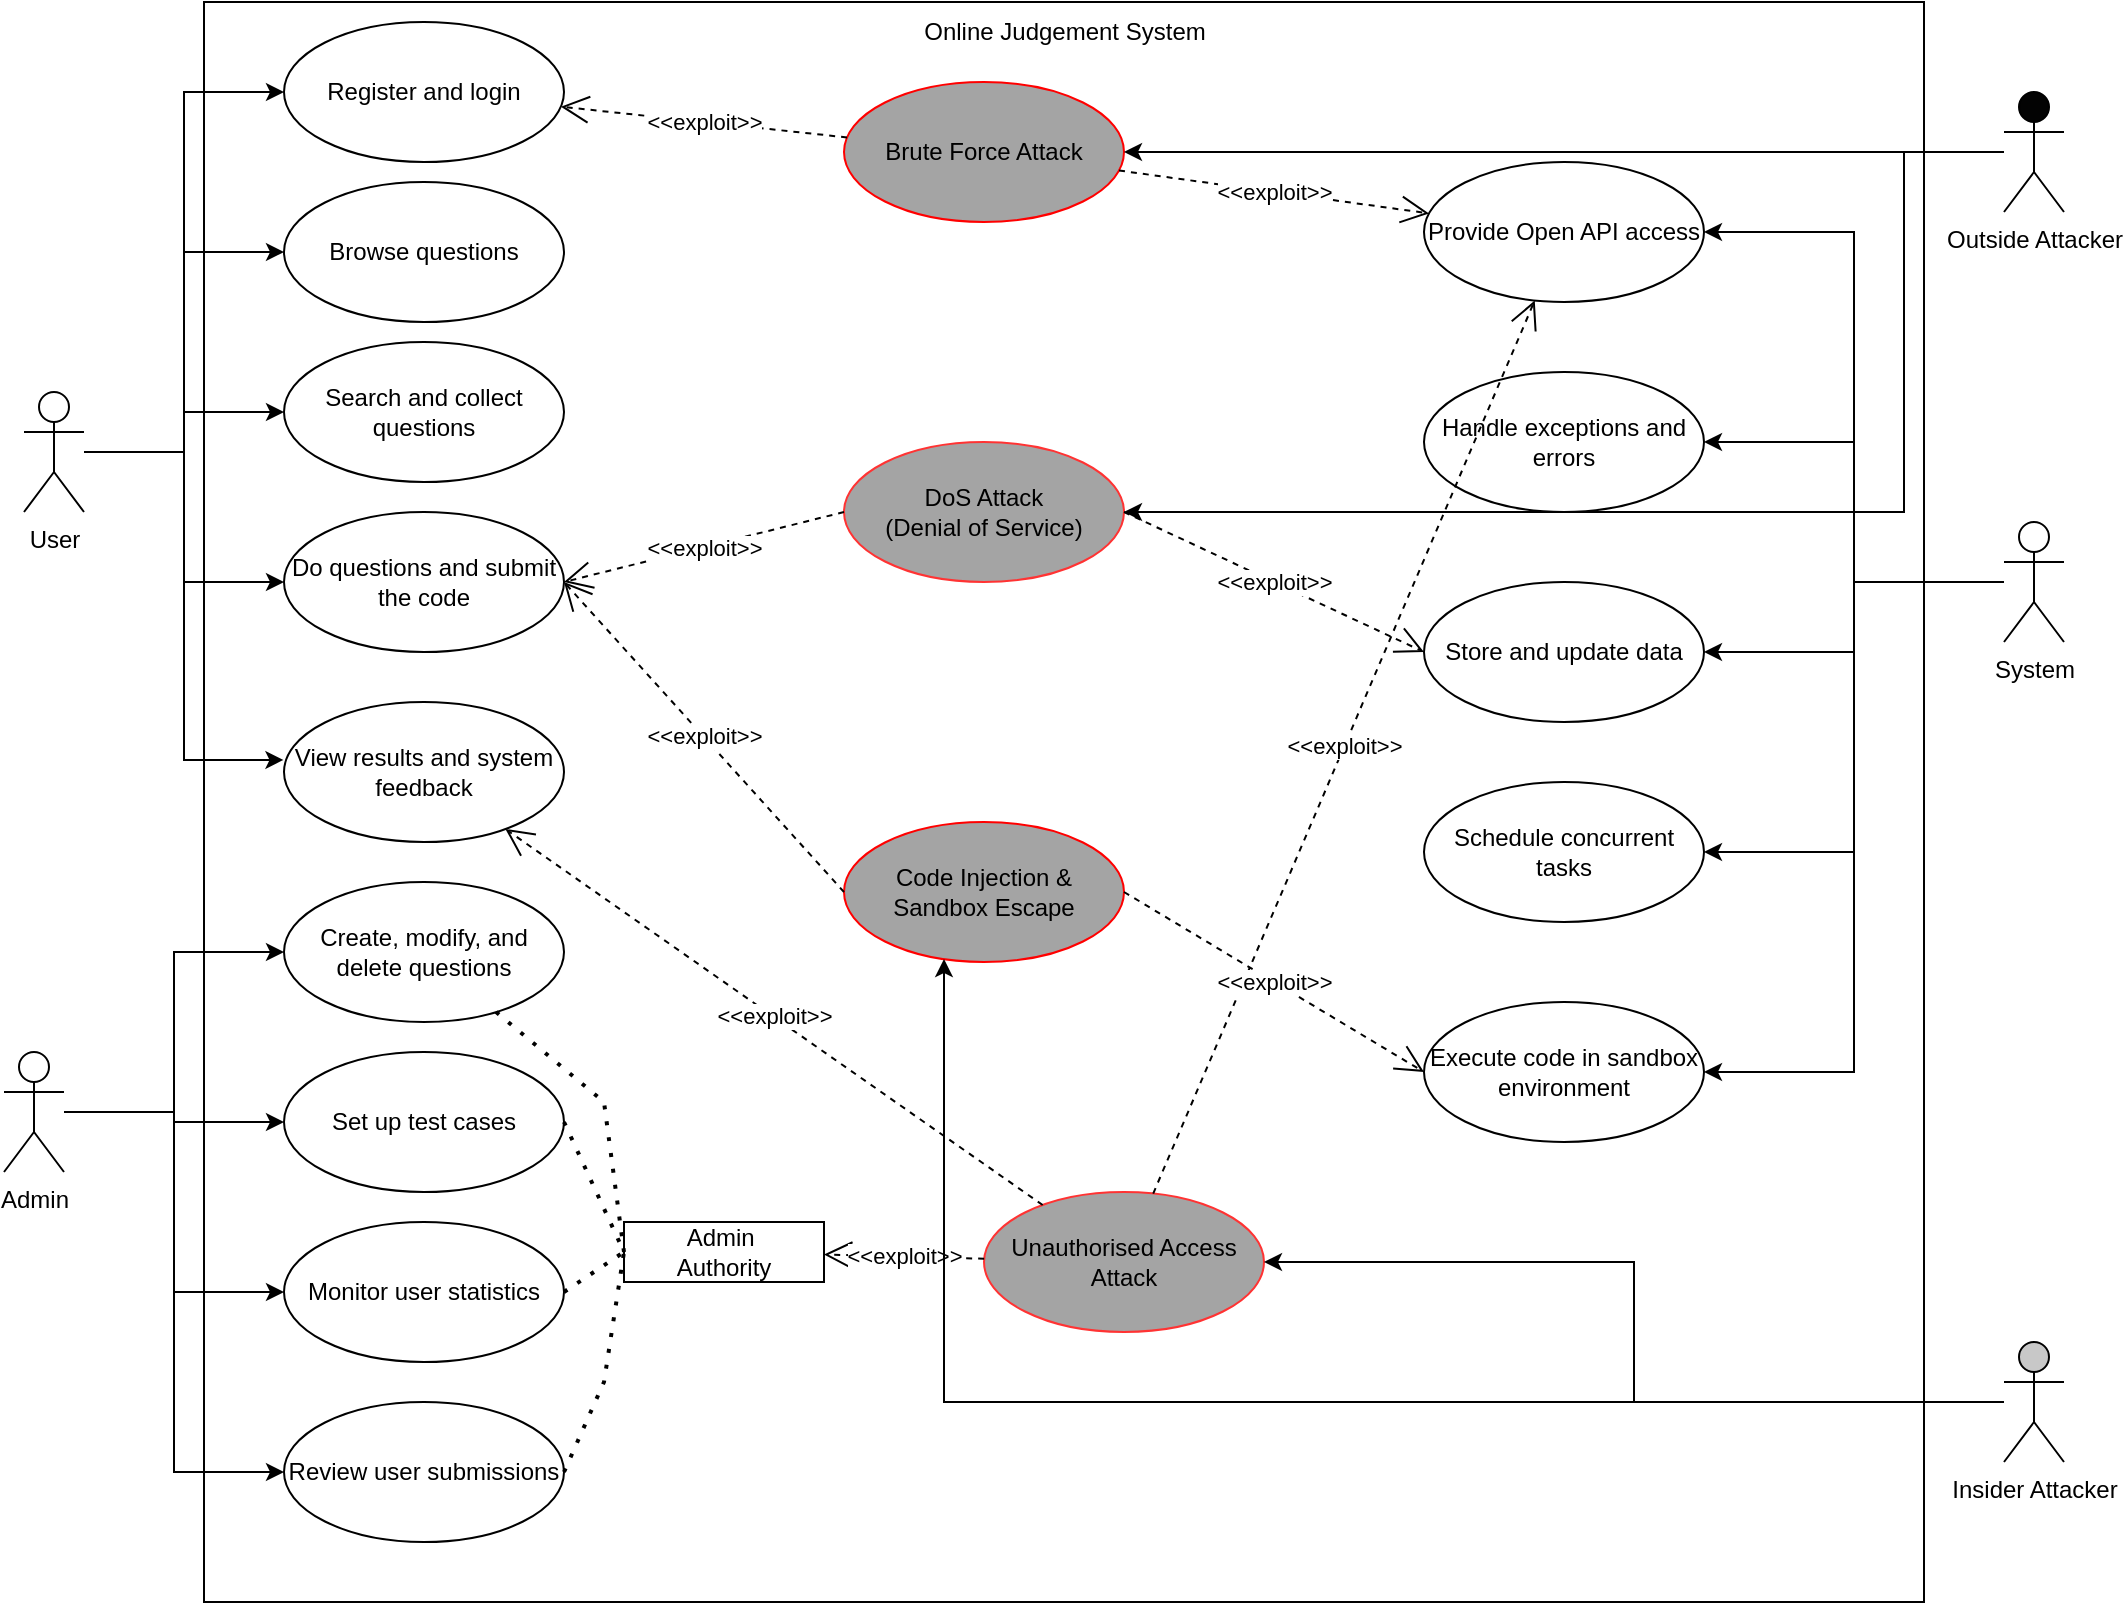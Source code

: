 <mxfile version="26.2.9">
  <diagram name="第 1 页" id="W5EUvtllymp4jmmP5FBw">
    <mxGraphModel dx="1407" dy="773" grid="1" gridSize="10" guides="1" tooltips="1" connect="1" arrows="1" fold="1" page="1" pageScale="1" pageWidth="827" pageHeight="1169" math="0" shadow="0">
      <root>
        <mxCell id="0" />
        <mxCell id="1" parent="0" />
        <mxCell id="VQ-85Ob6AojBMUEMugBb-1" value="" style="rounded=0;whiteSpace=wrap;html=1;" parent="1" vertex="1">
          <mxGeometry x="190" y="60" width="860" height="800" as="geometry" />
        </mxCell>
        <mxCell id="VQ-85Ob6AojBMUEMugBb-2" value="Online Judgement System" style="text;html=1;align=center;verticalAlign=middle;resizable=0;points=[];autosize=1;strokeColor=none;fillColor=none;" parent="1" vertex="1">
          <mxGeometry x="540" y="60" width="160" height="30" as="geometry" />
        </mxCell>
        <mxCell id="VQ-85Ob6AojBMUEMugBb-26" style="edgeStyle=orthogonalEdgeStyle;rounded=0;orthogonalLoop=1;jettySize=auto;html=1;entryX=0;entryY=0.5;entryDx=0;entryDy=0;" parent="1" source="VQ-85Ob6AojBMUEMugBb-3" target="VQ-85Ob6AojBMUEMugBb-10" edge="1">
          <mxGeometry relative="1" as="geometry" />
        </mxCell>
        <mxCell id="VQ-85Ob6AojBMUEMugBb-27" style="edgeStyle=orthogonalEdgeStyle;rounded=0;orthogonalLoop=1;jettySize=auto;html=1;entryX=0;entryY=0.5;entryDx=0;entryDy=0;" parent="1" source="VQ-85Ob6AojBMUEMugBb-3" target="VQ-85Ob6AojBMUEMugBb-11" edge="1">
          <mxGeometry relative="1" as="geometry" />
        </mxCell>
        <mxCell id="VQ-85Ob6AojBMUEMugBb-28" style="edgeStyle=orthogonalEdgeStyle;rounded=0;orthogonalLoop=1;jettySize=auto;html=1;entryX=0;entryY=0.5;entryDx=0;entryDy=0;" parent="1" source="VQ-85Ob6AojBMUEMugBb-3" target="VQ-85Ob6AojBMUEMugBb-12" edge="1">
          <mxGeometry relative="1" as="geometry" />
        </mxCell>
        <mxCell id="VQ-85Ob6AojBMUEMugBb-43" style="edgeStyle=orthogonalEdgeStyle;rounded=0;orthogonalLoop=1;jettySize=auto;html=1;entryX=0;entryY=0.5;entryDx=0;entryDy=0;" parent="1" source="VQ-85Ob6AojBMUEMugBb-3" target="VQ-85Ob6AojBMUEMugBb-9" edge="1">
          <mxGeometry relative="1" as="geometry" />
        </mxCell>
        <mxCell id="VQ-85Ob6AojBMUEMugBb-3" value="User" style="shape=umlActor;verticalLabelPosition=bottom;verticalAlign=top;html=1;outlineConnect=0;" parent="1" vertex="1">
          <mxGeometry x="100" y="255" width="30" height="60" as="geometry" />
        </mxCell>
        <mxCell id="VQ-85Ob6AojBMUEMugBb-34" style="edgeStyle=orthogonalEdgeStyle;rounded=0;orthogonalLoop=1;jettySize=auto;html=1;entryX=0;entryY=0.5;entryDx=0;entryDy=0;" parent="1" source="VQ-85Ob6AojBMUEMugBb-4" target="VQ-85Ob6AojBMUEMugBb-17" edge="1">
          <mxGeometry relative="1" as="geometry" />
        </mxCell>
        <mxCell id="5iogQ3lSuh8Qdgl_iDVc-16" style="edgeStyle=orthogonalEdgeStyle;rounded=0;orthogonalLoop=1;jettySize=auto;html=1;entryX=0;entryY=0.5;entryDx=0;entryDy=0;" parent="1" source="VQ-85Ob6AojBMUEMugBb-4" target="VQ-85Ob6AojBMUEMugBb-16" edge="1">
          <mxGeometry relative="1" as="geometry" />
        </mxCell>
        <mxCell id="5iogQ3lSuh8Qdgl_iDVc-17" style="edgeStyle=orthogonalEdgeStyle;rounded=0;orthogonalLoop=1;jettySize=auto;html=1;entryX=0;entryY=0.5;entryDx=0;entryDy=0;" parent="1" source="VQ-85Ob6AojBMUEMugBb-4" target="VQ-85Ob6AojBMUEMugBb-19" edge="1">
          <mxGeometry relative="1" as="geometry" />
        </mxCell>
        <mxCell id="5iogQ3lSuh8Qdgl_iDVc-18" style="edgeStyle=orthogonalEdgeStyle;rounded=0;orthogonalLoop=1;jettySize=auto;html=1;entryX=0;entryY=0.5;entryDx=0;entryDy=0;" parent="1" source="VQ-85Ob6AojBMUEMugBb-4" target="VQ-85Ob6AojBMUEMugBb-18" edge="1">
          <mxGeometry relative="1" as="geometry" />
        </mxCell>
        <mxCell id="VQ-85Ob6AojBMUEMugBb-4" value="Admin" style="shape=umlActor;verticalLabelPosition=bottom;verticalAlign=top;html=1;outlineConnect=0;" parent="1" vertex="1">
          <mxGeometry x="90" y="585" width="30" height="60" as="geometry" />
        </mxCell>
        <mxCell id="VQ-85Ob6AojBMUEMugBb-37" style="edgeStyle=orthogonalEdgeStyle;rounded=0;orthogonalLoop=1;jettySize=auto;html=1;entryX=1;entryY=0.5;entryDx=0;entryDy=0;" parent="1" source="VQ-85Ob6AojBMUEMugBb-8" target="VQ-85Ob6AojBMUEMugBb-20" edge="1">
          <mxGeometry relative="1" as="geometry" />
        </mxCell>
        <mxCell id="VQ-85Ob6AojBMUEMugBb-38" style="edgeStyle=orthogonalEdgeStyle;rounded=0;orthogonalLoop=1;jettySize=auto;html=1;entryX=1;entryY=0.5;entryDx=0;entryDy=0;" parent="1" source="VQ-85Ob6AojBMUEMugBb-8" target="VQ-85Ob6AojBMUEMugBb-21" edge="1">
          <mxGeometry relative="1" as="geometry" />
        </mxCell>
        <mxCell id="VQ-85Ob6AojBMUEMugBb-39" style="edgeStyle=orthogonalEdgeStyle;rounded=0;orthogonalLoop=1;jettySize=auto;html=1;entryX=1;entryY=0.5;entryDx=0;entryDy=0;" parent="1" source="VQ-85Ob6AojBMUEMugBb-8" target="VQ-85Ob6AojBMUEMugBb-22" edge="1">
          <mxGeometry relative="1" as="geometry" />
        </mxCell>
        <mxCell id="VQ-85Ob6AojBMUEMugBb-40" style="edgeStyle=orthogonalEdgeStyle;rounded=0;orthogonalLoop=1;jettySize=auto;html=1;entryX=1;entryY=0.5;entryDx=0;entryDy=0;" parent="1" source="VQ-85Ob6AojBMUEMugBb-8" target="VQ-85Ob6AojBMUEMugBb-23" edge="1">
          <mxGeometry relative="1" as="geometry" />
        </mxCell>
        <mxCell id="VQ-85Ob6AojBMUEMugBb-41" style="edgeStyle=orthogonalEdgeStyle;rounded=0;orthogonalLoop=1;jettySize=auto;html=1;entryX=1;entryY=0.5;entryDx=0;entryDy=0;" parent="1" source="VQ-85Ob6AojBMUEMugBb-8" target="VQ-85Ob6AojBMUEMugBb-24" edge="1">
          <mxGeometry relative="1" as="geometry" />
        </mxCell>
        <mxCell id="VQ-85Ob6AojBMUEMugBb-8" value="System" style="shape=umlActor;verticalLabelPosition=bottom;verticalAlign=top;html=1;outlineConnect=0;" parent="1" vertex="1">
          <mxGeometry x="1090" y="320" width="30" height="60" as="geometry" />
        </mxCell>
        <mxCell id="VQ-85Ob6AojBMUEMugBb-9" value="Register and login" style="ellipse;whiteSpace=wrap;html=1;" parent="1" vertex="1">
          <mxGeometry x="230" y="70" width="140" height="70" as="geometry" />
        </mxCell>
        <mxCell id="VQ-85Ob6AojBMUEMugBb-10" value="Browse questions" style="ellipse;whiteSpace=wrap;html=1;" parent="1" vertex="1">
          <mxGeometry x="230" y="150" width="140" height="70" as="geometry" />
        </mxCell>
        <mxCell id="VQ-85Ob6AojBMUEMugBb-11" value="Search and collect questions" style="ellipse;whiteSpace=wrap;html=1;" parent="1" vertex="1">
          <mxGeometry x="230" y="230" width="140" height="70" as="geometry" />
        </mxCell>
        <mxCell id="VQ-85Ob6AojBMUEMugBb-12" value="Do questions and submit the code" style="ellipse;whiteSpace=wrap;html=1;" parent="1" vertex="1">
          <mxGeometry x="230" y="315" width="140" height="70" as="geometry" />
        </mxCell>
        <mxCell id="VQ-85Ob6AojBMUEMugBb-13" value="View results and system feedback" style="ellipse;whiteSpace=wrap;html=1;" parent="1" vertex="1">
          <mxGeometry x="230" y="410" width="140" height="70" as="geometry" />
        </mxCell>
        <mxCell id="VQ-85Ob6AojBMUEMugBb-16" value="Create, modify, and delete questions" style="ellipse;whiteSpace=wrap;html=1;" parent="1" vertex="1">
          <mxGeometry x="230" y="500" width="140" height="70" as="geometry" />
        </mxCell>
        <mxCell id="VQ-85Ob6AojBMUEMugBb-17" value="Set up test cases" style="ellipse;whiteSpace=wrap;html=1;" parent="1" vertex="1">
          <mxGeometry x="230" y="585" width="140" height="70" as="geometry" />
        </mxCell>
        <mxCell id="VQ-85Ob6AojBMUEMugBb-18" value="Review user submissions" style="ellipse;whiteSpace=wrap;html=1;" parent="1" vertex="1">
          <mxGeometry x="230" y="760" width="140" height="70" as="geometry" />
        </mxCell>
        <mxCell id="VQ-85Ob6AojBMUEMugBb-19" value="Monitor user statistics" style="ellipse;whiteSpace=wrap;html=1;" parent="1" vertex="1">
          <mxGeometry x="230" y="670" width="140" height="70" as="geometry" />
        </mxCell>
        <mxCell id="VQ-85Ob6AojBMUEMugBb-20" value="Execute code in sandbox environment" style="ellipse;whiteSpace=wrap;html=1;" parent="1" vertex="1">
          <mxGeometry x="800" y="560" width="140" height="70" as="geometry" />
        </mxCell>
        <mxCell id="VQ-85Ob6AojBMUEMugBb-21" value="Handle exceptions and errors" style="ellipse;whiteSpace=wrap;html=1;" parent="1" vertex="1">
          <mxGeometry x="800" y="245" width="140" height="70" as="geometry" />
        </mxCell>
        <mxCell id="VQ-85Ob6AojBMUEMugBb-22" value="Store and update data" style="ellipse;whiteSpace=wrap;html=1;" parent="1" vertex="1">
          <mxGeometry x="800" y="350" width="140" height="70" as="geometry" />
        </mxCell>
        <mxCell id="VQ-85Ob6AojBMUEMugBb-23" value="Schedule concurrent tasks" style="ellipse;whiteSpace=wrap;html=1;" parent="1" vertex="1">
          <mxGeometry x="800" y="450" width="140" height="70" as="geometry" />
        </mxCell>
        <mxCell id="VQ-85Ob6AojBMUEMugBb-24" value="Provide Open API access" style="ellipse;whiteSpace=wrap;html=1;" parent="1" vertex="1">
          <mxGeometry x="800" y="140" width="140" height="70" as="geometry" />
        </mxCell>
        <mxCell id="VQ-85Ob6AojBMUEMugBb-44" style="edgeStyle=orthogonalEdgeStyle;rounded=0;orthogonalLoop=1;jettySize=auto;html=1;entryX=-0.002;entryY=0.414;entryDx=0;entryDy=0;entryPerimeter=0;" parent="1" source="VQ-85Ob6AojBMUEMugBb-3" target="VQ-85Ob6AojBMUEMugBb-13" edge="1">
          <mxGeometry relative="1" as="geometry">
            <Array as="points">
              <mxPoint x="180" y="285" />
              <mxPoint x="180" y="439" />
            </Array>
          </mxGeometry>
        </mxCell>
        <mxCell id="5iogQ3lSuh8Qdgl_iDVc-1" value="Unauthorised Access Attack" style="ellipse;whiteSpace=wrap;html=1;fillColor=#A4A4A4;strokeColor=#FF3333;" parent="1" vertex="1">
          <mxGeometry x="580" y="655" width="140" height="70" as="geometry" />
        </mxCell>
        <mxCell id="5iogQ3lSuh8Qdgl_iDVc-4" value="&amp;lt;&amp;lt;exploit&amp;gt;&amp;gt;" style="endArrow=open;endSize=12;dashed=1;html=1;rounded=0;" parent="1" source="5iogQ3lSuh8Qdgl_iDVc-1" target="VQ-85Ob6AojBMUEMugBb-24" edge="1">
          <mxGeometry x="0.002" width="160" relative="1" as="geometry">
            <mxPoint x="590" y="250" as="sourcePoint" />
            <mxPoint x="750" y="250" as="targetPoint" />
            <mxPoint as="offset" />
          </mxGeometry>
        </mxCell>
        <mxCell id="5iogQ3lSuh8Qdgl_iDVc-5" value="Brute Force Attack" style="ellipse;whiteSpace=wrap;html=1;fillColor=#A4A4A4;strokeColor=#FF0000;" parent="1" vertex="1">
          <mxGeometry x="510" y="100" width="140" height="70" as="geometry" />
        </mxCell>
        <mxCell id="5iogQ3lSuh8Qdgl_iDVc-7" value="&amp;lt;&amp;lt;exploit&amp;gt;&amp;gt;" style="endArrow=open;endSize=12;dashed=1;html=1;rounded=0;" parent="1" source="5iogQ3lSuh8Qdgl_iDVc-5" target="VQ-85Ob6AojBMUEMugBb-9" edge="1">
          <mxGeometry width="160" relative="1" as="geometry">
            <mxPoint x="542" y="146" as="sourcePoint" />
            <mxPoint x="378" y="124" as="targetPoint" />
          </mxGeometry>
        </mxCell>
        <mxCell id="5iogQ3lSuh8Qdgl_iDVc-8" value="&amp;lt;&amp;lt;exploit&amp;gt;&amp;gt;" style="endArrow=open;endSize=12;dashed=1;html=1;rounded=0;" parent="1" source="5iogQ3lSuh8Qdgl_iDVc-5" target="VQ-85Ob6AojBMUEMugBb-24" edge="1">
          <mxGeometry x="0.002" width="160" relative="1" as="geometry">
            <mxPoint x="640" y="191" as="sourcePoint" />
            <mxPoint x="784" y="79" as="targetPoint" />
            <mxPoint as="offset" />
          </mxGeometry>
        </mxCell>
        <mxCell id="5iogQ3lSuh8Qdgl_iDVc-11" value="&amp;lt;&amp;lt;exploit&amp;gt;&amp;gt;" style="endArrow=open;endSize=12;dashed=1;html=1;rounded=0;" parent="1" source="5iogQ3lSuh8Qdgl_iDVc-1" target="VQ-85Ob6AojBMUEMugBb-13" edge="1">
          <mxGeometry x="0.002" width="160" relative="1" as="geometry">
            <mxPoint x="440" y="420" as="sourcePoint" />
            <mxPoint x="614" y="360" as="targetPoint" />
            <mxPoint as="offset" />
          </mxGeometry>
        </mxCell>
        <mxCell id="5iogQ3lSuh8Qdgl_iDVc-20" value="Admin&amp;nbsp;&lt;div&gt;Authority&lt;/div&gt;" style="rounded=0;whiteSpace=wrap;html=1;" parent="1" vertex="1">
          <mxGeometry x="400" y="670" width="100" height="30" as="geometry" />
        </mxCell>
        <mxCell id="5iogQ3lSuh8Qdgl_iDVc-22" value="" style="endArrow=none;dashed=1;html=1;dashPattern=1 3;strokeWidth=2;rounded=0;entryX=0;entryY=0.5;entryDx=0;entryDy=0;" parent="1" source="VQ-85Ob6AojBMUEMugBb-16" target="5iogQ3lSuh8Qdgl_iDVc-20" edge="1">
          <mxGeometry width="50" height="50" relative="1" as="geometry">
            <mxPoint x="420" y="580" as="sourcePoint" />
            <mxPoint x="470" y="530" as="targetPoint" />
            <Array as="points">
              <mxPoint x="390" y="610" />
            </Array>
          </mxGeometry>
        </mxCell>
        <mxCell id="5iogQ3lSuh8Qdgl_iDVc-26" value="" style="endArrow=none;dashed=1;html=1;dashPattern=1 3;strokeWidth=2;rounded=0;exitX=1;exitY=0.5;exitDx=0;exitDy=0;entryX=0;entryY=0.5;entryDx=0;entryDy=0;" parent="1" source="VQ-85Ob6AojBMUEMugBb-18" target="5iogQ3lSuh8Qdgl_iDVc-20" edge="1">
          <mxGeometry width="50" height="50" relative="1" as="geometry">
            <mxPoint x="380" y="790" as="sourcePoint" />
            <mxPoint x="430" y="740" as="targetPoint" />
            <Array as="points">
              <mxPoint x="390" y="750" />
            </Array>
          </mxGeometry>
        </mxCell>
        <mxCell id="5iogQ3lSuh8Qdgl_iDVc-27" value="" style="endArrow=none;dashed=1;html=1;dashPattern=1 3;strokeWidth=2;rounded=0;exitX=1;exitY=0.5;exitDx=0;exitDy=0;entryX=0;entryY=0.5;entryDx=0;entryDy=0;" parent="1" source="VQ-85Ob6AojBMUEMugBb-17" target="5iogQ3lSuh8Qdgl_iDVc-20" edge="1">
          <mxGeometry width="50" height="50" relative="1" as="geometry">
            <mxPoint x="460" y="760" as="sourcePoint" />
            <mxPoint x="510" y="710" as="targetPoint" />
          </mxGeometry>
        </mxCell>
        <mxCell id="5iogQ3lSuh8Qdgl_iDVc-29" value="" style="endArrow=none;dashed=1;html=1;dashPattern=1 3;strokeWidth=2;rounded=0;exitX=1;exitY=0.5;exitDx=0;exitDy=0;entryX=0;entryY=0.5;entryDx=0;entryDy=0;" parent="1" source="VQ-85Ob6AojBMUEMugBb-19" target="5iogQ3lSuh8Qdgl_iDVc-20" edge="1">
          <mxGeometry width="50" height="50" relative="1" as="geometry">
            <mxPoint x="470" y="780" as="sourcePoint" />
            <mxPoint x="520" y="730" as="targetPoint" />
          </mxGeometry>
        </mxCell>
        <mxCell id="5iogQ3lSuh8Qdgl_iDVc-30" value="&amp;lt;&amp;lt;exploit&amp;gt;&amp;gt;" style="endArrow=open;endSize=12;dashed=1;html=1;rounded=0;" parent="1" source="5iogQ3lSuh8Qdgl_iDVc-1" target="5iogQ3lSuh8Qdgl_iDVc-20" edge="1">
          <mxGeometry x="0.002" width="160" relative="1" as="geometry">
            <mxPoint x="545" y="312" as="sourcePoint" />
            <mxPoint x="354" y="428" as="targetPoint" />
            <mxPoint as="offset" />
          </mxGeometry>
        </mxCell>
        <mxCell id="SqyKlxpiiUAP1okYavSd-1" value="Code Injection &amp;amp;&lt;div&gt;Sandbox Escape&lt;/div&gt;" style="ellipse;whiteSpace=wrap;html=1;fillColor=#A4A4A4;strokeColor=#FF0000;" vertex="1" parent="1">
          <mxGeometry x="510" y="470" width="140" height="70" as="geometry" />
        </mxCell>
        <mxCell id="SqyKlxpiiUAP1okYavSd-2" value="&amp;lt;&amp;lt;exploit&amp;gt;&amp;gt;" style="endArrow=open;endSize=12;dashed=1;html=1;rounded=0;exitX=0;exitY=0.5;exitDx=0;exitDy=0;entryX=1;entryY=0.5;entryDx=0;entryDy=0;" edge="1" parent="1" source="SqyKlxpiiUAP1okYavSd-1" target="VQ-85Ob6AojBMUEMugBb-12">
          <mxGeometry x="0.002" width="160" relative="1" as="geometry">
            <mxPoint x="547" y="303" as="sourcePoint" />
            <mxPoint x="353" y="427" as="targetPoint" />
            <mxPoint as="offset" />
          </mxGeometry>
        </mxCell>
        <mxCell id="SqyKlxpiiUAP1okYavSd-3" value="&amp;lt;&amp;lt;exploit&amp;gt;&amp;gt;" style="endArrow=open;endSize=12;dashed=1;html=1;rounded=0;exitX=1;exitY=0.5;exitDx=0;exitDy=0;entryX=0;entryY=0.5;entryDx=0;entryDy=0;" edge="1" parent="1" source="SqyKlxpiiUAP1okYavSd-1" target="VQ-85Ob6AojBMUEMugBb-20">
          <mxGeometry x="0.002" width="160" relative="1" as="geometry">
            <mxPoint x="629" y="494" as="sourcePoint" />
            <mxPoint x="800" y="440" as="targetPoint" />
            <mxPoint as="offset" />
          </mxGeometry>
        </mxCell>
        <mxCell id="SqyKlxpiiUAP1okYavSd-4" value="DoS Attack&lt;div&gt;(Denial of Service)&lt;/div&gt;" style="ellipse;whiteSpace=wrap;html=1;fillColor=#A4A4A4;strokeColor=#FF3333;" vertex="1" parent="1">
          <mxGeometry x="510" y="280" width="140" height="70" as="geometry" />
        </mxCell>
        <mxCell id="SqyKlxpiiUAP1okYavSd-5" value="&amp;lt;&amp;lt;exploit&amp;gt;&amp;gt;" style="endArrow=open;endSize=12;dashed=1;html=1;rounded=0;exitX=1;exitY=0.5;exitDx=0;exitDy=0;entryX=0;entryY=0.5;entryDx=0;entryDy=0;" edge="1" parent="1" source="SqyKlxpiiUAP1okYavSd-4" target="VQ-85Ob6AojBMUEMugBb-22">
          <mxGeometry x="0.002" width="160" relative="1" as="geometry">
            <mxPoint x="656" y="374" as="sourcePoint" />
            <mxPoint x="827" y="320" as="targetPoint" />
            <mxPoint as="offset" />
          </mxGeometry>
        </mxCell>
        <mxCell id="SqyKlxpiiUAP1okYavSd-6" value="&amp;lt;&amp;lt;exploit&amp;gt;&amp;gt;" style="endArrow=open;endSize=12;dashed=1;html=1;rounded=0;exitX=0;exitY=0.5;exitDx=0;exitDy=0;entryX=1;entryY=0.5;entryDx=0;entryDy=0;" edge="1" parent="1" source="SqyKlxpiiUAP1okYavSd-4" target="VQ-85Ob6AojBMUEMugBb-12">
          <mxGeometry x="0.002" width="160" relative="1" as="geometry">
            <mxPoint x="630" y="510" as="sourcePoint" />
            <mxPoint x="780" y="480" as="targetPoint" />
            <mxPoint as="offset" />
          </mxGeometry>
        </mxCell>
        <mxCell id="SqyKlxpiiUAP1okYavSd-12" style="edgeStyle=orthogonalEdgeStyle;rounded=0;orthogonalLoop=1;jettySize=auto;html=1;" edge="1" parent="1" source="SqyKlxpiiUAP1okYavSd-7" target="SqyKlxpiiUAP1okYavSd-1">
          <mxGeometry relative="1" as="geometry">
            <Array as="points">
              <mxPoint x="560" y="760" />
            </Array>
          </mxGeometry>
        </mxCell>
        <mxCell id="SqyKlxpiiUAP1okYavSd-14" style="edgeStyle=orthogonalEdgeStyle;rounded=0;orthogonalLoop=1;jettySize=auto;html=1;entryX=1;entryY=0.5;entryDx=0;entryDy=0;" edge="1" parent="1" source="SqyKlxpiiUAP1okYavSd-7" target="5iogQ3lSuh8Qdgl_iDVc-1">
          <mxGeometry relative="1" as="geometry" />
        </mxCell>
        <mxCell id="SqyKlxpiiUAP1okYavSd-7" value="Insider Attacker" style="shape=umlActor;verticalLabelPosition=bottom;verticalAlign=top;html=1;fillColor=#C8C8C8;" vertex="1" parent="1">
          <mxGeometry x="1090" y="730" width="30" height="60" as="geometry" />
        </mxCell>
        <mxCell id="SqyKlxpiiUAP1okYavSd-16" style="edgeStyle=orthogonalEdgeStyle;rounded=0;orthogonalLoop=1;jettySize=auto;html=1;entryX=1;entryY=0.5;entryDx=0;entryDy=0;" edge="1" parent="1" source="SqyKlxpiiUAP1okYavSd-15" target="5iogQ3lSuh8Qdgl_iDVc-5">
          <mxGeometry relative="1" as="geometry" />
        </mxCell>
        <mxCell id="SqyKlxpiiUAP1okYavSd-18" style="edgeStyle=orthogonalEdgeStyle;rounded=0;orthogonalLoop=1;jettySize=auto;html=1;entryX=1;entryY=0.5;entryDx=0;entryDy=0;" edge="1" parent="1" source="SqyKlxpiiUAP1okYavSd-15" target="SqyKlxpiiUAP1okYavSd-4">
          <mxGeometry relative="1" as="geometry">
            <Array as="points">
              <mxPoint x="1040" y="135" />
              <mxPoint x="1040" y="315" />
            </Array>
          </mxGeometry>
        </mxCell>
        <mxCell id="SqyKlxpiiUAP1okYavSd-15" value="Outside Attacker" style="shape=umlActor;verticalLabelPosition=bottom;verticalAlign=top;html=1;fillColor=#030303;" vertex="1" parent="1">
          <mxGeometry x="1090" y="105" width="30" height="60" as="geometry" />
        </mxCell>
      </root>
    </mxGraphModel>
  </diagram>
</mxfile>

